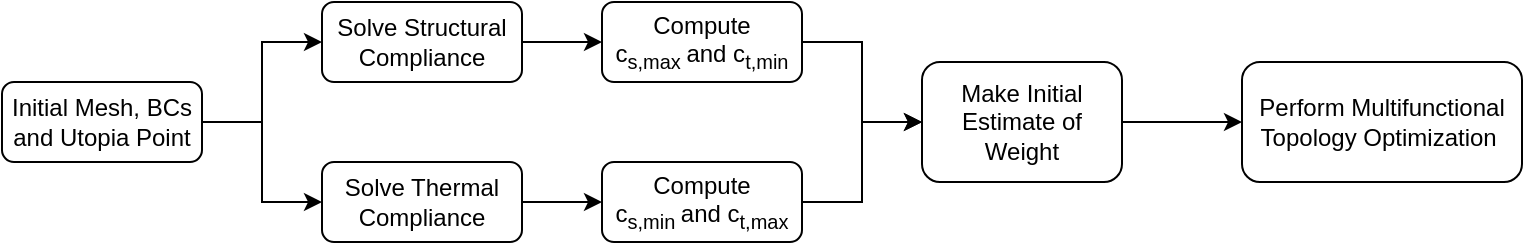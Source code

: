 <mxfile version="22.0.6" type="device">
  <diagram name="Page-1" id="t0WrbLcVhEw8-erTrEtJ">
    <mxGraphModel dx="875" dy="525" grid="1" gridSize="10" guides="1" tooltips="1" connect="1" arrows="1" fold="1" page="1" pageScale="1" pageWidth="850" pageHeight="1100" math="0" shadow="0">
      <root>
        <mxCell id="0" />
        <mxCell id="1" parent="0" />
        <mxCell id="tY1XIFyHd7BLOV0D577R-3" value="" style="edgeStyle=orthogonalEdgeStyle;rounded=0;orthogonalLoop=1;jettySize=auto;html=1;" edge="1" parent="1" source="tY1XIFyHd7BLOV0D577R-1" target="tY1XIFyHd7BLOV0D577R-2">
          <mxGeometry relative="1" as="geometry" />
        </mxCell>
        <mxCell id="tY1XIFyHd7BLOV0D577R-5" style="edgeStyle=orthogonalEdgeStyle;rounded=0;orthogonalLoop=1;jettySize=auto;html=1;entryX=0;entryY=0.5;entryDx=0;entryDy=0;" edge="1" parent="1" source="tY1XIFyHd7BLOV0D577R-1" target="tY1XIFyHd7BLOV0D577R-4">
          <mxGeometry relative="1" as="geometry" />
        </mxCell>
        <mxCell id="tY1XIFyHd7BLOV0D577R-1" value="Initial Mesh, BCs and Utopia Point" style="rounded=1;whiteSpace=wrap;html=1;" vertex="1" parent="1">
          <mxGeometry x="50" y="120" width="100" height="40" as="geometry" />
        </mxCell>
        <mxCell id="tY1XIFyHd7BLOV0D577R-7" value="" style="edgeStyle=orthogonalEdgeStyle;rounded=0;orthogonalLoop=1;jettySize=auto;html=1;" edge="1" parent="1" source="tY1XIFyHd7BLOV0D577R-2" target="tY1XIFyHd7BLOV0D577R-6">
          <mxGeometry relative="1" as="geometry" />
        </mxCell>
        <mxCell id="tY1XIFyHd7BLOV0D577R-2" value="Solve Structural Compliance" style="rounded=1;whiteSpace=wrap;html=1;" vertex="1" parent="1">
          <mxGeometry x="210" y="80" width="100" height="40" as="geometry" />
        </mxCell>
        <mxCell id="tY1XIFyHd7BLOV0D577R-9" value="" style="edgeStyle=orthogonalEdgeStyle;rounded=0;orthogonalLoop=1;jettySize=auto;html=1;" edge="1" parent="1" source="tY1XIFyHd7BLOV0D577R-4" target="tY1XIFyHd7BLOV0D577R-8">
          <mxGeometry relative="1" as="geometry" />
        </mxCell>
        <mxCell id="tY1XIFyHd7BLOV0D577R-4" value="Solve Thermal Compliance" style="rounded=1;whiteSpace=wrap;html=1;" vertex="1" parent="1">
          <mxGeometry x="210" y="160" width="100" height="40" as="geometry" />
        </mxCell>
        <mxCell id="tY1XIFyHd7BLOV0D577R-11" style="edgeStyle=orthogonalEdgeStyle;rounded=0;orthogonalLoop=1;jettySize=auto;html=1;entryX=0;entryY=0.5;entryDx=0;entryDy=0;" edge="1" parent="1" source="tY1XIFyHd7BLOV0D577R-6" target="tY1XIFyHd7BLOV0D577R-10">
          <mxGeometry relative="1" as="geometry">
            <Array as="points">
              <mxPoint x="480" y="100" />
              <mxPoint x="480" y="140" />
            </Array>
          </mxGeometry>
        </mxCell>
        <mxCell id="tY1XIFyHd7BLOV0D577R-6" value="Compute c&lt;sub&gt;s,max&amp;nbsp;&lt;/sub&gt;and c&lt;sub&gt;t,min&lt;/sub&gt;" style="whiteSpace=wrap;html=1;rounded=1;" vertex="1" parent="1">
          <mxGeometry x="350" y="80" width="100" height="40" as="geometry" />
        </mxCell>
        <mxCell id="tY1XIFyHd7BLOV0D577R-12" style="edgeStyle=orthogonalEdgeStyle;rounded=0;orthogonalLoop=1;jettySize=auto;html=1;entryX=0;entryY=0.5;entryDx=0;entryDy=0;" edge="1" parent="1" source="tY1XIFyHd7BLOV0D577R-8" target="tY1XIFyHd7BLOV0D577R-10">
          <mxGeometry relative="1" as="geometry">
            <mxPoint x="490" y="140" as="targetPoint" />
            <Array as="points">
              <mxPoint x="480" y="180" />
              <mxPoint x="480" y="140" />
            </Array>
          </mxGeometry>
        </mxCell>
        <mxCell id="tY1XIFyHd7BLOV0D577R-8" value="Compute c&lt;sub&gt;s,min&amp;nbsp;&lt;/sub&gt;and c&lt;sub&gt;t,max&lt;/sub&gt;" style="whiteSpace=wrap;html=1;rounded=1;" vertex="1" parent="1">
          <mxGeometry x="350" y="160" width="100" height="40" as="geometry" />
        </mxCell>
        <mxCell id="tY1XIFyHd7BLOV0D577R-17" value="" style="edgeStyle=orthogonalEdgeStyle;rounded=0;orthogonalLoop=1;jettySize=auto;html=1;" edge="1" parent="1" source="tY1XIFyHd7BLOV0D577R-10" target="tY1XIFyHd7BLOV0D577R-13">
          <mxGeometry relative="1" as="geometry" />
        </mxCell>
        <mxCell id="tY1XIFyHd7BLOV0D577R-10" value="Make Initial Estimate of Weight" style="rounded=1;whiteSpace=wrap;html=1;" vertex="1" parent="1">
          <mxGeometry x="510" y="110" width="100" height="60" as="geometry" />
        </mxCell>
        <mxCell id="tY1XIFyHd7BLOV0D577R-13" value="Perform Multifunctional Topology Optimization&amp;nbsp;" style="whiteSpace=wrap;html=1;rounded=1;" vertex="1" parent="1">
          <mxGeometry x="670" y="110" width="140" height="60" as="geometry" />
        </mxCell>
      </root>
    </mxGraphModel>
  </diagram>
</mxfile>
